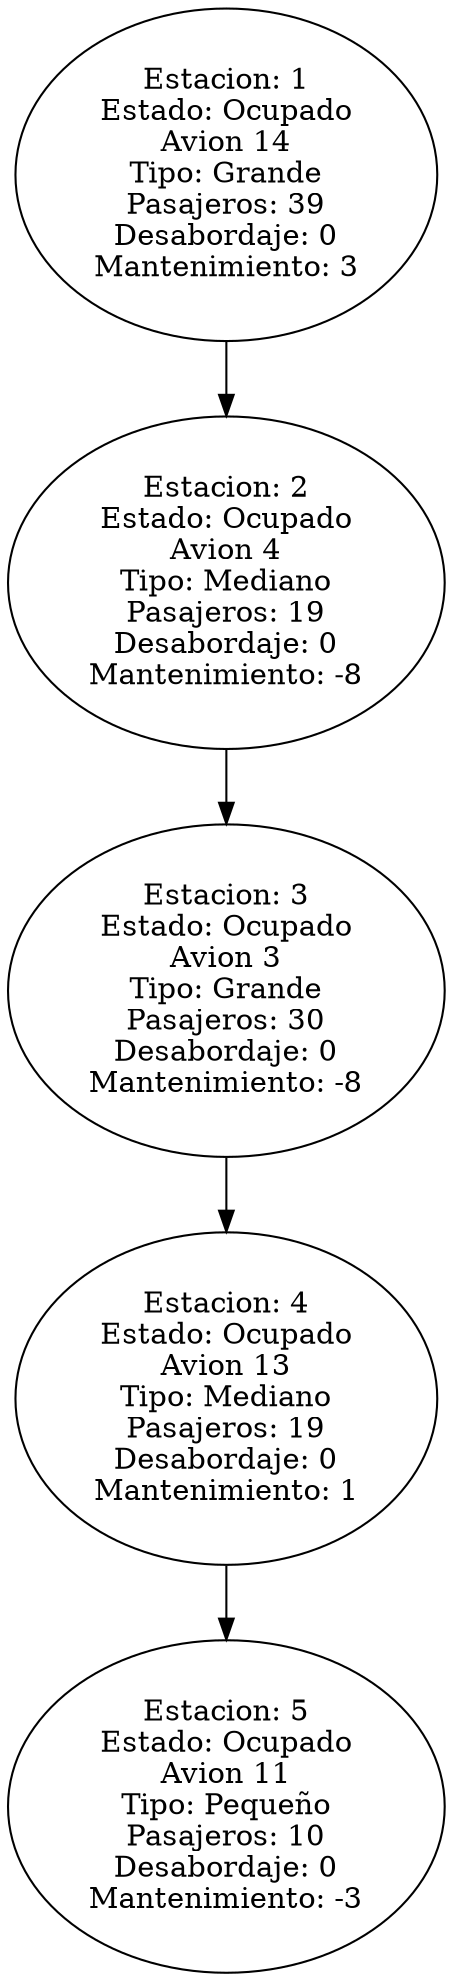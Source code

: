 digraph lista{
1[label="Estacion: 1
Estado: Ocupado
Avion 14
Tipo: Grande
Pasajeros: 39
Desabordaje: 0
Mantenimiento: 3"];
1->2;
2[label="Estacion: 2
Estado: Ocupado
Avion 4
Tipo: Mediano
Pasajeros: 19
Desabordaje: 0
Mantenimiento: -8"];
2->3;
3[label="Estacion: 3
Estado: Ocupado
Avion 3
Tipo: Grande
Pasajeros: 30
Desabordaje: 0
Mantenimiento: -8"];
3->4;
4[label="Estacion: 4
Estado: Ocupado
Avion 13
Tipo: Mediano
Pasajeros: 19
Desabordaje: 0
Mantenimiento: 1"];
4->5;
5[label="Estacion: 5
Estado: Ocupado
Avion 11
Tipo: Pequeño
Pasajeros: 10
Desabordaje: 0
Mantenimiento: -3"];

}
